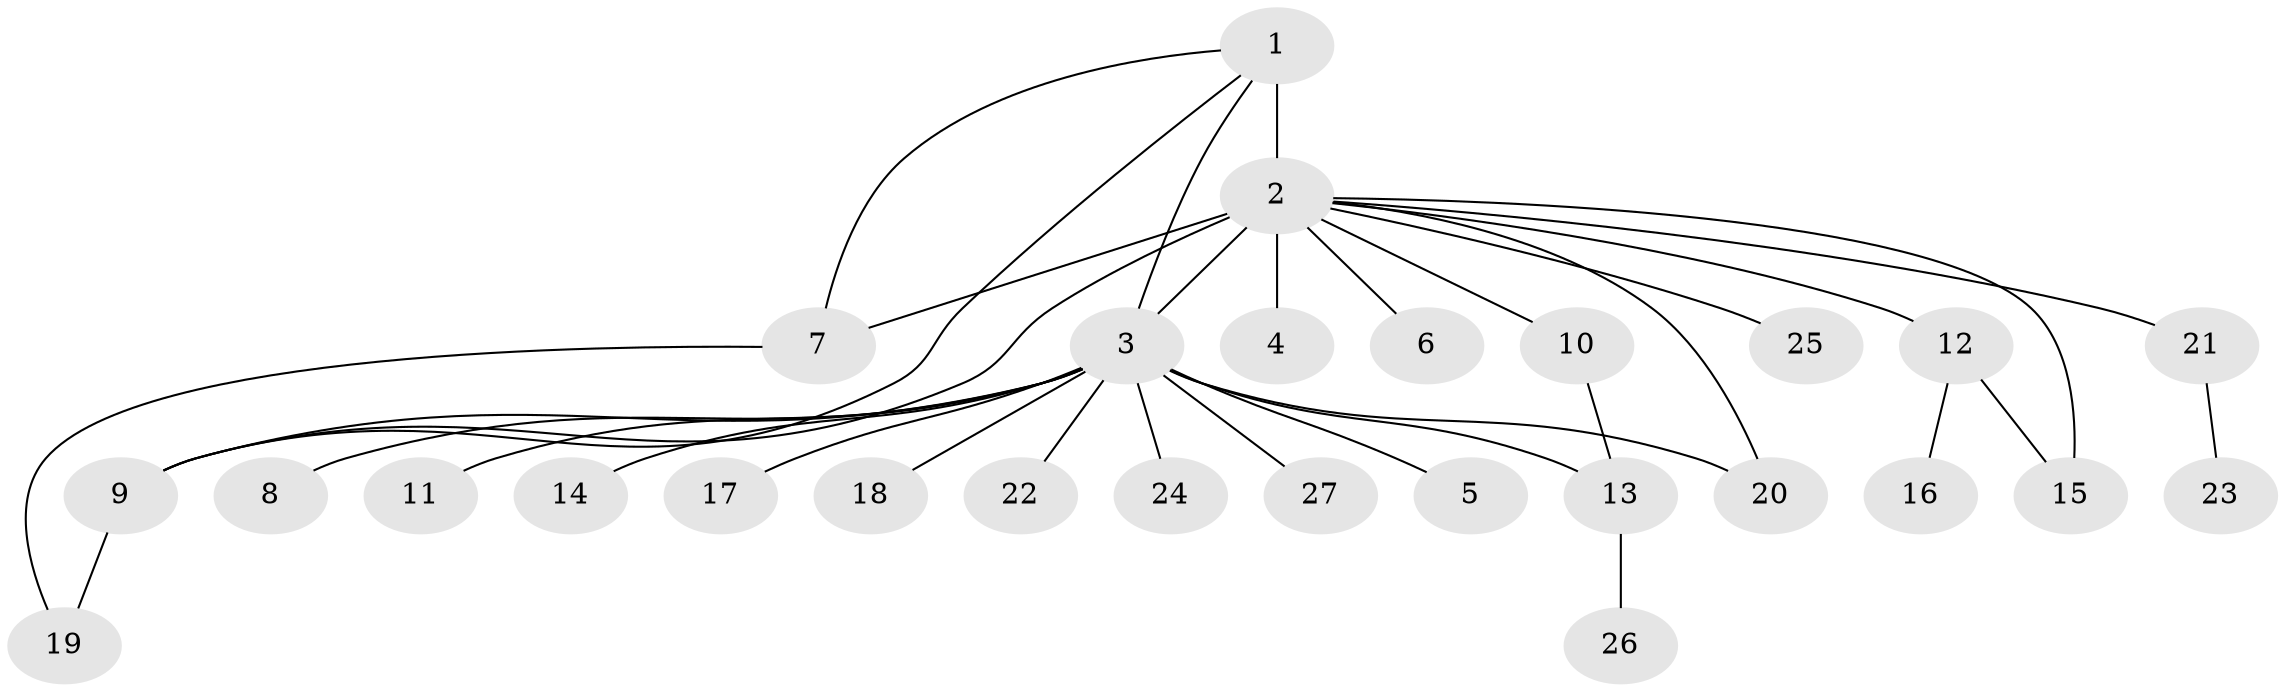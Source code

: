 // original degree distribution, {20: 0.018518518518518517, 1: 0.5555555555555556, 24: 0.018518518518518517, 7: 0.037037037037037035, 10: 0.018518518518518517, 3: 0.07407407407407407, 4: 0.05555555555555555, 5: 0.037037037037037035, 6: 0.037037037037037035, 2: 0.12962962962962962, 8: 0.018518518518518517}
// Generated by graph-tools (version 1.1) at 2025/35/03/09/25 02:35:34]
// undirected, 27 vertices, 34 edges
graph export_dot {
graph [start="1"]
  node [color=gray90,style=filled];
  1;
  2;
  3;
  4;
  5;
  6;
  7;
  8;
  9;
  10;
  11;
  12;
  13;
  14;
  15;
  16;
  17;
  18;
  19;
  20;
  21;
  22;
  23;
  24;
  25;
  26;
  27;
  1 -- 2 [weight=14.0];
  1 -- 3 [weight=3.0];
  1 -- 7 [weight=1.0];
  1 -- 9 [weight=1.0];
  2 -- 3 [weight=5.0];
  2 -- 4 [weight=2.0];
  2 -- 6 [weight=2.0];
  2 -- 7 [weight=1.0];
  2 -- 9 [weight=2.0];
  2 -- 10 [weight=4.0];
  2 -- 12 [weight=1.0];
  2 -- 15 [weight=3.0];
  2 -- 20 [weight=2.0];
  2 -- 21 [weight=1.0];
  2 -- 25 [weight=1.0];
  3 -- 5 [weight=1.0];
  3 -- 8 [weight=1.0];
  3 -- 9 [weight=1.0];
  3 -- 11 [weight=1.0];
  3 -- 13 [weight=2.0];
  3 -- 14 [weight=1.0];
  3 -- 17 [weight=1.0];
  3 -- 18 [weight=1.0];
  3 -- 20 [weight=1.0];
  3 -- 22 [weight=1.0];
  3 -- 24 [weight=1.0];
  3 -- 27 [weight=1.0];
  7 -- 19 [weight=1.0];
  9 -- 19 [weight=1.0];
  10 -- 13 [weight=1.0];
  12 -- 15 [weight=1.0];
  12 -- 16 [weight=1.0];
  13 -- 26 [weight=1.0];
  21 -- 23 [weight=1.0];
}
